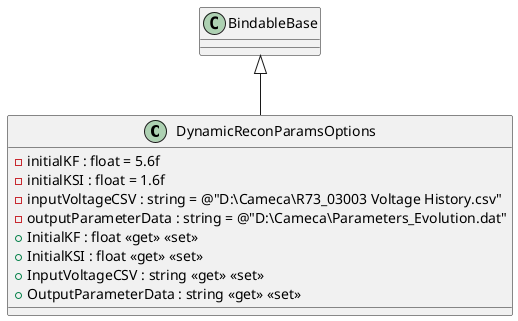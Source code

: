 @startuml
class DynamicReconParamsOptions {
    - initialKF : float = 5.6f
    - initialKSI : float = 1.6f
    - inputVoltageCSV : string = @"D:\Cameca\R73_03003 Voltage History.csv"
    - outputParameterData : string = @"D:\Cameca\Parameters_Evolution.dat"
    + InitialKF : float <<get>> <<set>>
    + InitialKSI : float <<get>> <<set>>
    + InputVoltageCSV : string <<get>> <<set>>
    + OutputParameterData : string <<get>> <<set>>
}
BindableBase <|-- DynamicReconParamsOptions
@enduml
